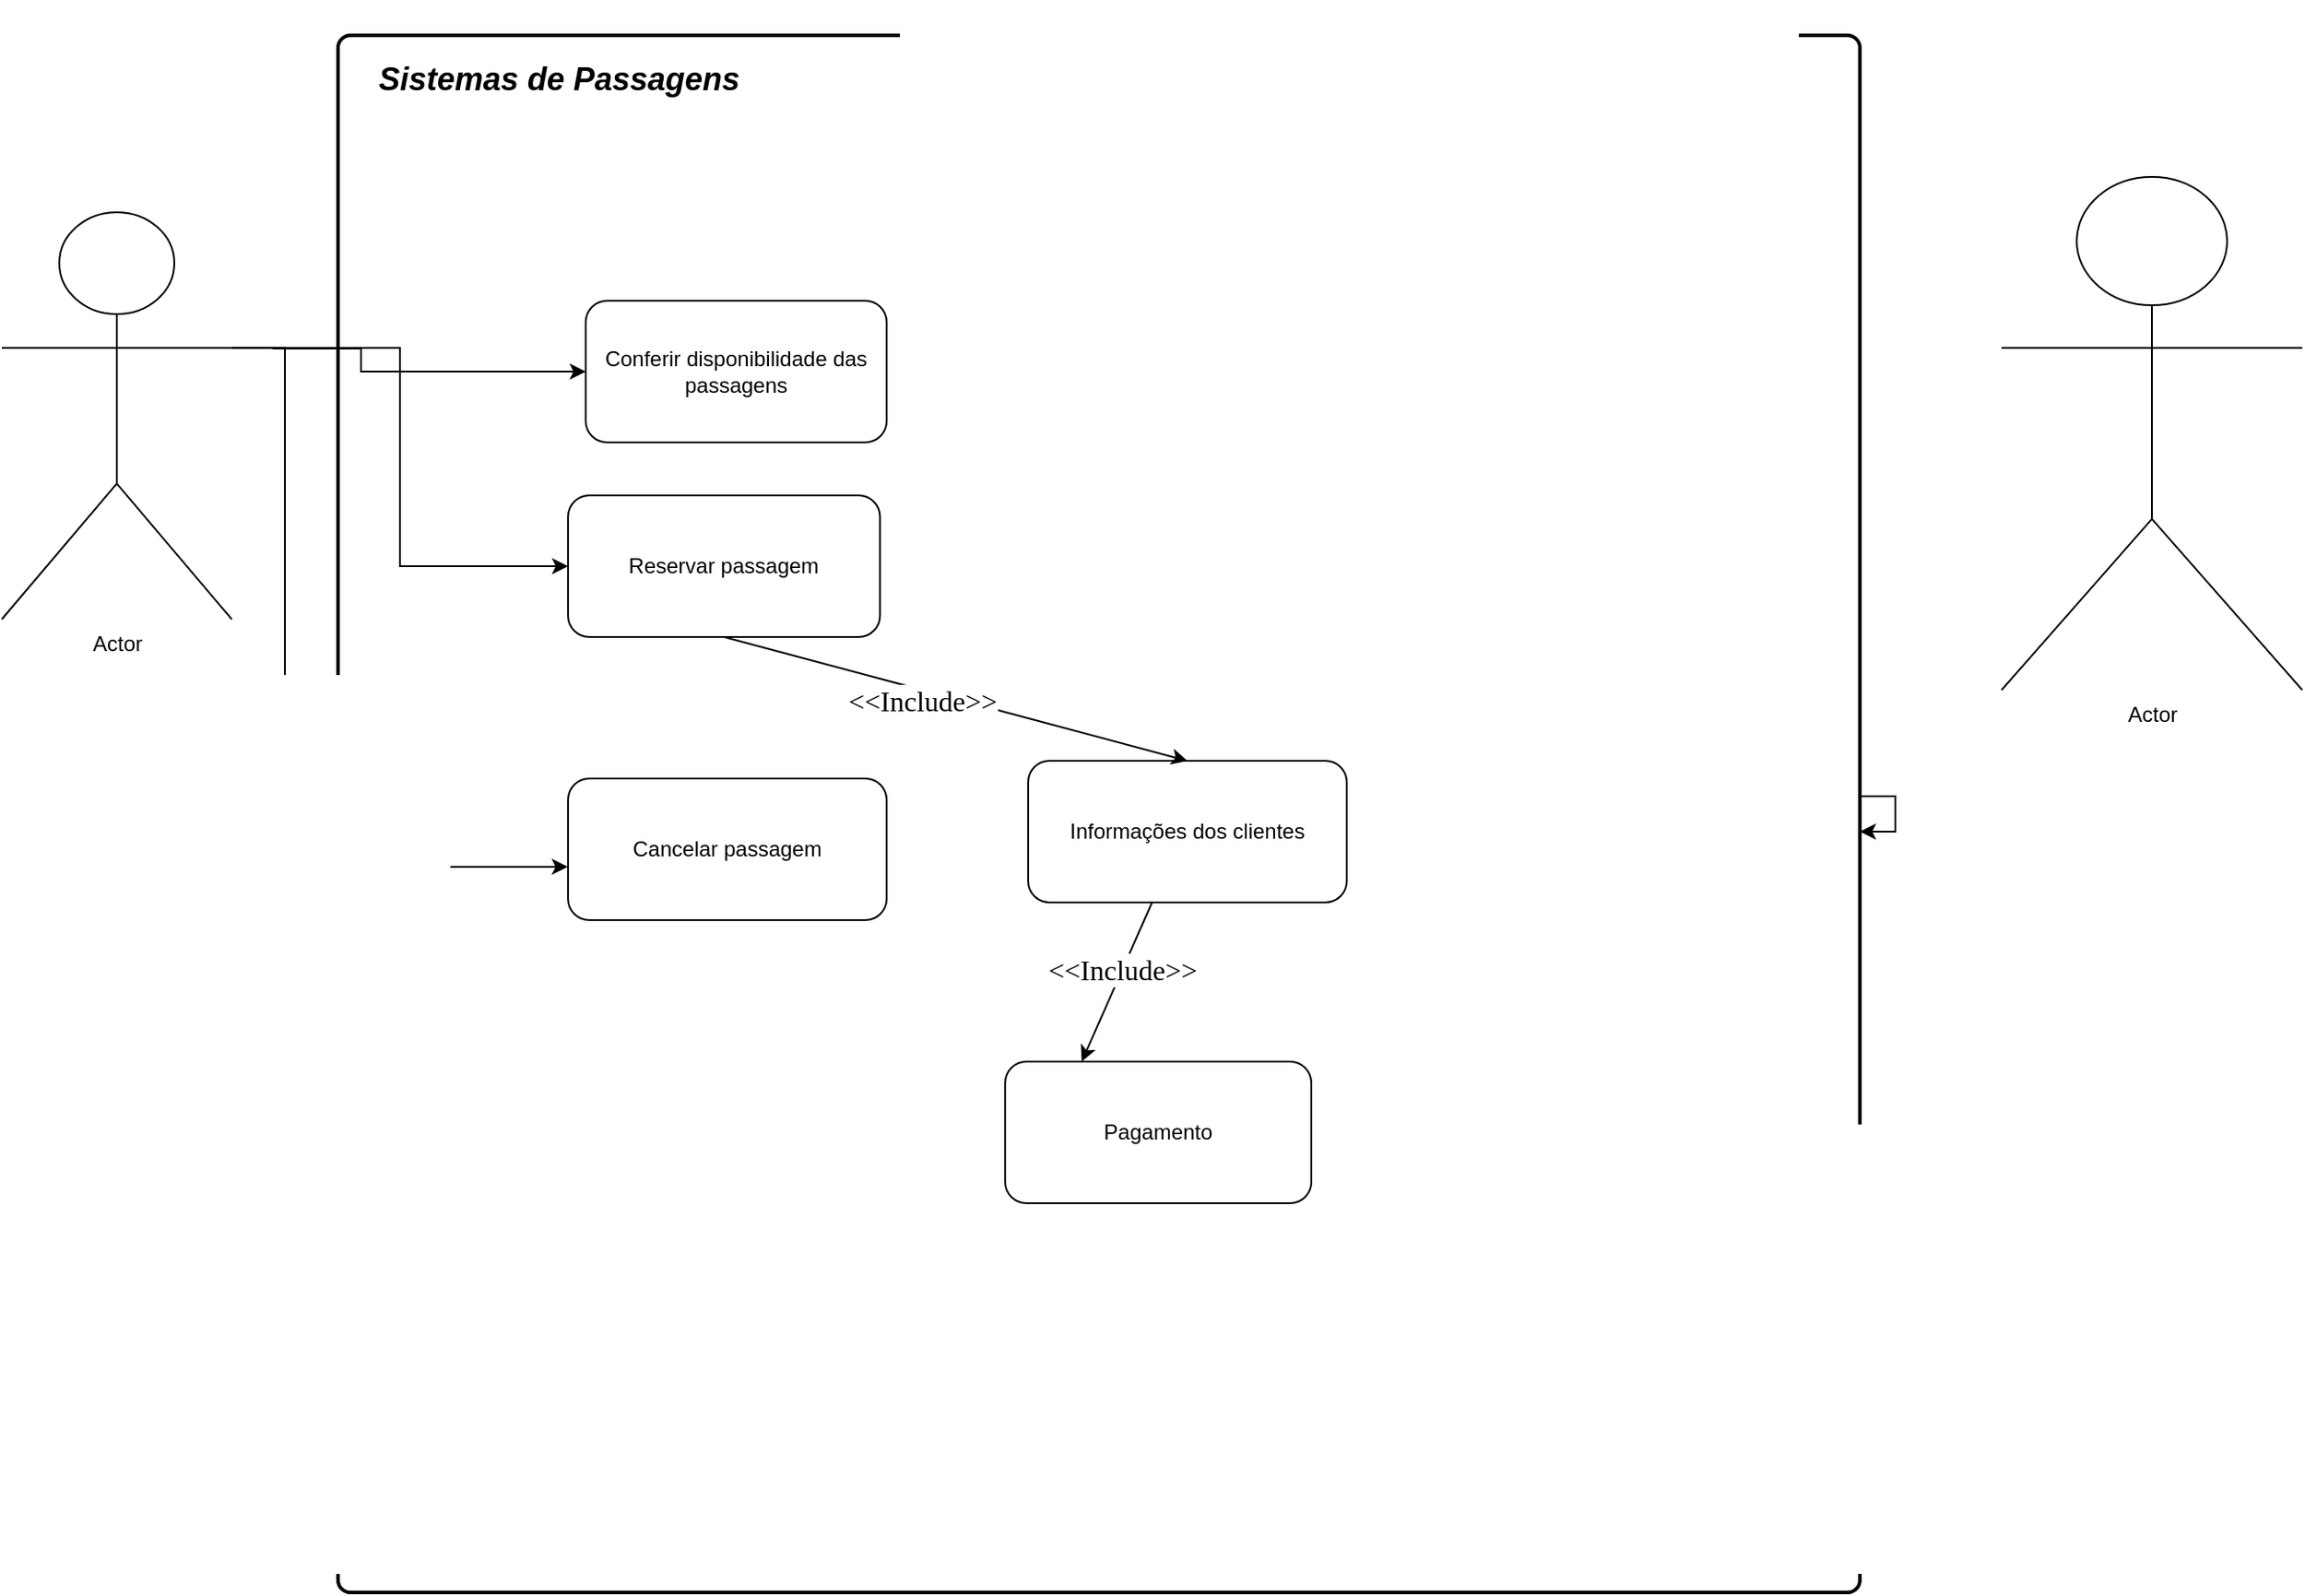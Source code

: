 <mxfile version="24.4.4" type="github">
  <diagram name="Página-1" id="RvVabkoj3_wjCJ5sBmXR">
    <mxGraphModel dx="1531" dy="1543" grid="1" gridSize="10" guides="1" tooltips="1" connect="1" arrows="1" fold="1" page="1" pageScale="1" pageWidth="827" pageHeight="1169" math="0" shadow="0">
      <root>
        <mxCell id="0" />
        <mxCell id="1" parent="0" />
        <mxCell id="DYaeCYadNBBWUJuQzcgG-5" value="Actor" style="shape=umlActor;verticalLabelPosition=bottom;verticalAlign=top;html=1;" parent="1" vertex="1">
          <mxGeometry x="-240" y="110" width="130" height="230" as="geometry" />
        </mxCell>
        <mxCell id="DYaeCYadNBBWUJuQzcgG-7" value="" style="rounded=1;whiteSpace=wrap;html=1;absoluteArcSize=1;arcSize=14;strokeWidth=2;" parent="1" vertex="1">
          <mxGeometry x="-50" y="10" width="860" height="880" as="geometry" />
        </mxCell>
        <mxCell id="DYaeCYadNBBWUJuQzcgG-8" value="&lt;p style=&quot;line-height: 270%; font-size: 18px;&quot;&gt;&lt;b style=&quot;font-size: 18px;&quot;&gt;&lt;i style=&quot;font-size: 18px;&quot;&gt;Sistemas de Passagens&lt;/i&gt;&lt;/b&gt;&lt;/p&gt;" style="text;html=1;align=center;verticalAlign=middle;whiteSpace=wrap;rounded=0;fontSize=18;" parent="1" vertex="1">
          <mxGeometry x="-30" y="-10" width="210" height="90" as="geometry" />
        </mxCell>
        <mxCell id="DYaeCYadNBBWUJuQzcgG-12" value="Conferir disponibilidade das passagens" style="rounded=1;whiteSpace=wrap;html=1;" parent="1" vertex="1">
          <mxGeometry x="90" y="160" width="170" height="80" as="geometry" />
        </mxCell>
        <mxCell id="DYaeCYadNBBWUJuQzcgG-18" value="Reservar passagem" style="rounded=1;whiteSpace=wrap;html=1;" parent="1" vertex="1">
          <mxGeometry x="80" y="270" width="176.25" height="80" as="geometry" />
        </mxCell>
        <mxCell id="DYaeCYadNBBWUJuQzcgG-20" value="Informações dos clientes" style="rounded=1;whiteSpace=wrap;html=1;" parent="1" vertex="1">
          <mxGeometry x="340" y="420" width="180" height="80" as="geometry" />
        </mxCell>
        <mxCell id="DYaeCYadNBBWUJuQzcgG-21" value="Pagamento" style="rounded=1;whiteSpace=wrap;html=1;" parent="1" vertex="1">
          <mxGeometry x="327" y="590" width="173" height="80" as="geometry" />
        </mxCell>
        <mxCell id="DYaeCYadNBBWUJuQzcgG-22" value="Cancelar passagem" style="rounded=1;whiteSpace=wrap;html=1;" parent="1" vertex="1">
          <mxGeometry x="80" y="430" width="180" height="80" as="geometry" />
        </mxCell>
        <mxCell id="Ul-1hZijeUlvixCKkCNt-15" value="Actor" style="shape=umlActor;verticalLabelPosition=bottom;verticalAlign=top;html=1;" vertex="1" parent="1">
          <mxGeometry x="890" y="90" width="170" height="290" as="geometry" />
        </mxCell>
        <mxCell id="Ul-1hZijeUlvixCKkCNt-18" style="edgeStyle=orthogonalEdgeStyle;rounded=0;orthogonalLoop=1;jettySize=auto;html=1;" edge="1" parent="1">
          <mxGeometry relative="1" as="geometry">
            <mxPoint x="-87" y="187" as="sourcePoint" />
            <mxPoint x="90" y="200" as="targetPoint" />
            <Array as="points">
              <mxPoint x="-37" y="187" />
              <mxPoint x="-37" y="200" />
            </Array>
          </mxGeometry>
        </mxCell>
        <mxCell id="Ul-1hZijeUlvixCKkCNt-26" style="edgeStyle=orthogonalEdgeStyle;rounded=0;orthogonalLoop=1;jettySize=auto;html=1;exitX=1;exitY=0.333;exitDx=0;exitDy=0;exitPerimeter=0;entryX=0;entryY=0.5;entryDx=0;entryDy=0;" edge="1" parent="1" source="DYaeCYadNBBWUJuQzcgG-5" target="DYaeCYadNBBWUJuQzcgG-18">
          <mxGeometry relative="1" as="geometry">
            <mxPoint x="63" y="310" as="targetPoint" />
          </mxGeometry>
        </mxCell>
        <mxCell id="Ul-1hZijeUlvixCKkCNt-27" value="" style="edgeStyle=none;orthogonalLoop=1;jettySize=auto;html=1;rounded=0;exitX=0.5;exitY=1;exitDx=0;exitDy=0;entryX=0.5;entryY=0;entryDx=0;entryDy=0;" edge="1" parent="1" source="DYaeCYadNBBWUJuQzcgG-18" target="DYaeCYadNBBWUJuQzcgG-20">
          <mxGeometry width="100" relative="1" as="geometry">
            <mxPoint x="180" y="370" as="sourcePoint" />
            <mxPoint x="280" y="370" as="targetPoint" />
            <Array as="points" />
          </mxGeometry>
        </mxCell>
        <mxCell id="Ul-1hZijeUlvixCKkCNt-28" value="Text" style="edgeLabel;html=1;align=center;verticalAlign=middle;resizable=0;points=[];" vertex="1" connectable="0" parent="Ul-1hZijeUlvixCKkCNt-27">
          <mxGeometry x="-0.065" y="-3" relative="1" as="geometry">
            <mxPoint as="offset" />
          </mxGeometry>
        </mxCell>
        <mxCell id="Ul-1hZijeUlvixCKkCNt-30" value="&lt;font size=&quot;3&quot; face=&quot;Times New Roman&quot;&gt;&amp;lt;&amp;lt;Include&amp;gt;&amp;gt;&lt;/font&gt;" style="edgeLabel;html=1;align=center;verticalAlign=middle;resizable=0;points=[];" vertex="1" connectable="0" parent="Ul-1hZijeUlvixCKkCNt-27">
          <mxGeometry x="-0.133" y="-6" relative="1" as="geometry">
            <mxPoint as="offset" />
          </mxGeometry>
        </mxCell>
        <mxCell id="Ul-1hZijeUlvixCKkCNt-36" style="edgeStyle=orthogonalEdgeStyle;rounded=0;orthogonalLoop=1;jettySize=auto;html=1;" edge="1" parent="1" source="DYaeCYadNBBWUJuQzcgG-7" target="DYaeCYadNBBWUJuQzcgG-7">
          <mxGeometry relative="1" as="geometry" />
        </mxCell>
        <mxCell id="Ul-1hZijeUlvixCKkCNt-41" value="" style="endArrow=classic;html=1;rounded=0;entryX=0.25;entryY=0;entryDx=0;entryDy=0;exitX=0.389;exitY=1;exitDx=0;exitDy=0;exitPerimeter=0;" edge="1" parent="1" source="DYaeCYadNBBWUJuQzcgG-20" target="DYaeCYadNBBWUJuQzcgG-21">
          <mxGeometry width="50" height="50" relative="1" as="geometry">
            <mxPoint x="180" y="560" as="sourcePoint" />
            <mxPoint x="230" y="510" as="targetPoint" />
          </mxGeometry>
        </mxCell>
        <mxCell id="Ul-1hZijeUlvixCKkCNt-45" value="&lt;span style=&quot;font-family: &amp;quot;Times New Roman&amp;quot;; font-size: medium;&quot;&gt;&amp;lt;&amp;lt;Include&amp;gt;&amp;gt;&lt;/span&gt;" style="edgeLabel;html=1;align=center;verticalAlign=middle;resizable=0;points=[];" vertex="1" connectable="0" parent="Ul-1hZijeUlvixCKkCNt-41">
          <mxGeometry x="-0.157" relative="1" as="geometry">
            <mxPoint as="offset" />
          </mxGeometry>
        </mxCell>
        <mxCell id="Ul-1hZijeUlvixCKkCNt-47" style="edgeStyle=orthogonalEdgeStyle;rounded=0;orthogonalLoop=1;jettySize=auto;html=1;exitX=1;exitY=0.333;exitDx=0;exitDy=0;exitPerimeter=0;entryX=0.151;entryY=0.534;entryDx=0;entryDy=0;entryPerimeter=0;" edge="1" parent="1" source="DYaeCYadNBBWUJuQzcgG-5" target="DYaeCYadNBBWUJuQzcgG-7">
          <mxGeometry relative="1" as="geometry" />
        </mxCell>
      </root>
    </mxGraphModel>
  </diagram>
</mxfile>
